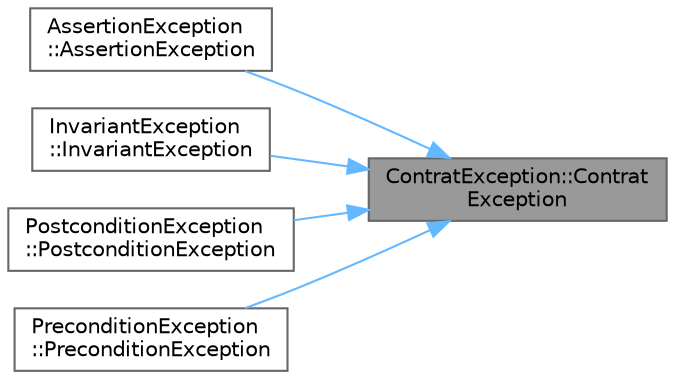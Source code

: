 digraph "ContratException::ContratException"
{
 // LATEX_PDF_SIZE
  bgcolor="transparent";
  edge [fontname=Helvetica,fontsize=10,labelfontname=Helvetica,labelfontsize=10];
  node [fontname=Helvetica,fontsize=10,shape=box,height=0.2,width=0.4];
  rankdir="RL";
  Node1 [id="Node000001",label="ContratException::Contrat\lException",height=0.2,width=0.4,color="gray40", fillcolor="grey60", style="filled", fontcolor="black",tooltip="Constructeur de la classe de base ContratException."];
  Node1 -> Node2 [id="edge1_Node000001_Node000002",dir="back",color="steelblue1",style="solid",tooltip=" "];
  Node2 [id="Node000002",label="AssertionException\l::AssertionException",height=0.2,width=0.4,color="grey40", fillcolor="white", style="filled",URL="$class_assertion_exception.html#a93268f249b033bf4596901e50874fde6",tooltip="Constructeur de la classe AssertionException   Le constructeur public AssertionException(...."];
  Node1 -> Node3 [id="edge2_Node000001_Node000003",dir="back",color="steelblue1",style="solid",tooltip=" "];
  Node3 [id="Node000003",label="InvariantException\l::InvariantException",height=0.2,width=0.4,color="grey40", fillcolor="white", style="filled",URL="$class_invariant_exception.html#af8a1950834b26c256db0b11eb33e6056",tooltip="Constructeur de la classe InvariantException en initialisant la classe de base ContratException...."];
  Node1 -> Node4 [id="edge3_Node000001_Node000004",dir="back",color="steelblue1",style="solid",tooltip=" "];
  Node4 [id="Node000004",label="PostconditionException\l::PostconditionException",height=0.2,width=0.4,color="grey40", fillcolor="white", style="filled",URL="$class_postcondition_exception.html#acc95ea17c4302b996261b7201d2cf6c4",tooltip="Constructeur de la classe PostconditionException en initialisant la classe de base ContratException...."];
  Node1 -> Node5 [id="edge4_Node000001_Node000005",dir="back",color="steelblue1",style="solid",tooltip=" "];
  Node5 [id="Node000005",label="PreconditionException\l::PreconditionException",height=0.2,width=0.4,color="grey40", fillcolor="white", style="filled",URL="$class_precondition_exception.html#a66d4b4c57a0675d487dab85d2c31b08c",tooltip="Constructeur de la classe PreconditionException en initialisant la classe de base ContratException...."];
}
